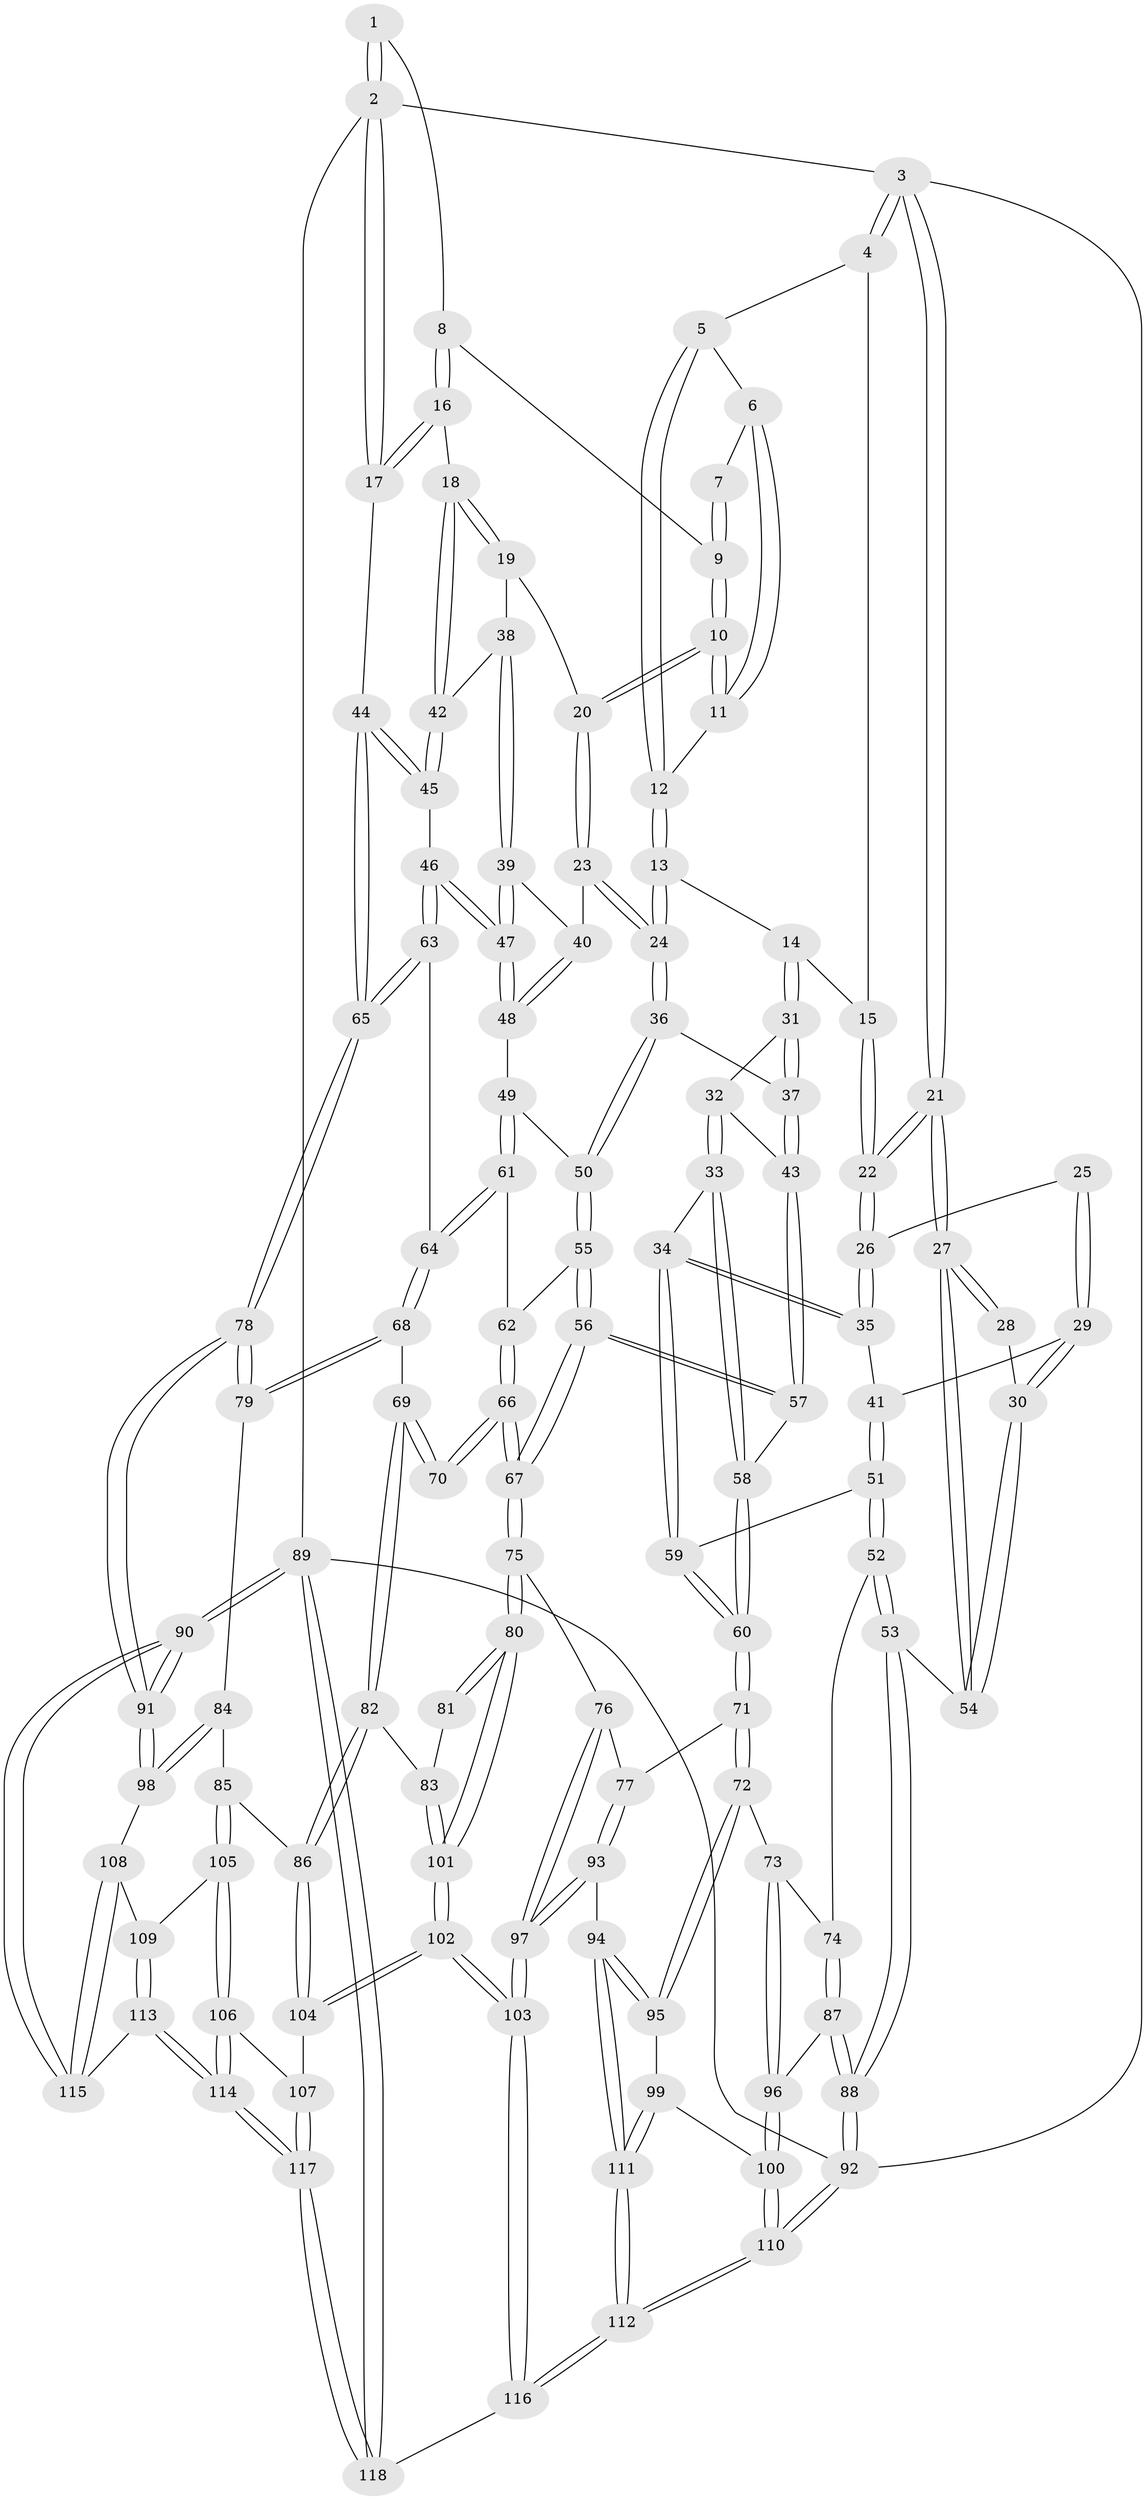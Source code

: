 // coarse degree distribution, {4: 0.4714285714285714, 7: 0.014285714285714285, 6: 0.07142857142857142, 3: 0.14285714285714285, 5: 0.3}
// Generated by graph-tools (version 1.1) at 2025/24/03/03/25 07:24:39]
// undirected, 118 vertices, 292 edges
graph export_dot {
graph [start="1"]
  node [color=gray90,style=filled];
  1 [pos="+0.8740816421830362+0"];
  2 [pos="+1+0"];
  3 [pos="+0+0"];
  4 [pos="+0.527767523993028+0"];
  5 [pos="+0.5489956011728298+0"];
  6 [pos="+0.5557550204773732+0"];
  7 [pos="+0.6235641421346173+0"];
  8 [pos="+0.9319482315476266+0.11606162582649074"];
  9 [pos="+0.834025171601824+0.1412628996414177"];
  10 [pos="+0.7946078744869994+0.2033023995075217"];
  11 [pos="+0.761216901453112+0.19153556593706697"];
  12 [pos="+0.6698305958955526+0.20333942140514671"];
  13 [pos="+0.6591000153038108+0.22468973826511332"];
  14 [pos="+0.5355569953520656+0.22874525369343232"];
  15 [pos="+0.4491828003156735+0.03546806047668299"];
  16 [pos="+1+0.21174949799505716"];
  17 [pos="+1+0.2303735848312949"];
  18 [pos="+1+0.24223249542750003"];
  19 [pos="+0.8033529501899355+0.23772084971347593"];
  20 [pos="+0.801274626913936+0.23633958536255856"];
  21 [pos="+0+0"];
  22 [pos="+0.3180027568106078+0.15461269473629463"];
  23 [pos="+0.7122819396869162+0.33222840572741513"];
  24 [pos="+0.6851297522319036+0.3326311407912283"];
  25 [pos="+0.1423514509987859+0.17623362555377073"];
  26 [pos="+0.29984653347075496+0.18252326045773062"];
  27 [pos="+0+0"];
  28 [pos="+0.13534025880707606+0.17308130813634331"];
  29 [pos="+0.10261947888482786+0.3423188183515587"];
  30 [pos="+0+0.37420036827293995"];
  31 [pos="+0.5345799336531151+0.28814244773868236"];
  32 [pos="+0.5191627770764722+0.3023659584110439"];
  33 [pos="+0.43698433672034415+0.3614526468242131"];
  34 [pos="+0.3143152366835334+0.3134438408964713"];
  35 [pos="+0.3078950934137822+0.3026714465100602"];
  36 [pos="+0.6570383484378617+0.3502122045432334"];
  37 [pos="+0.640516062836469+0.34801499325139024"];
  38 [pos="+0.8496294108357844+0.3086264879534749"];
  39 [pos="+0.801277540009379+0.3703373822023608"];
  40 [pos="+0.7283454476822098+0.3459566266354289"];
  41 [pos="+0.144361090630668+0.3574854710653373"];
  42 [pos="+0.9140564443424312+0.33532514094533683"];
  43 [pos="+0.559862218885932+0.40893112494487943"];
  44 [pos="+1+0.4051271226204613"];
  45 [pos="+0.9058692955044028+0.4000056909177889"];
  46 [pos="+0.872948500001833+0.4564895825053648"];
  47 [pos="+0.8556599773877094+0.441731967789939"];
  48 [pos="+0.7480928301119929+0.42423337569875946"];
  49 [pos="+0.7370345772474131+0.45101850794720105"];
  50 [pos="+0.656295860332902+0.42203890021845164"];
  51 [pos="+0.16330943494561226+0.4842280595402511"];
  52 [pos="+0.15004422446089202+0.5069833074727098"];
  53 [pos="+0+0.45340392666497875"];
  54 [pos="+0+0.3874920954231329"];
  55 [pos="+0.6465561686686627+0.4523769706279399"];
  56 [pos="+0.5321467003870535+0.5122881688261769"];
  57 [pos="+0.5046588112626963+0.4780805519058654"];
  58 [pos="+0.48232658658714433+0.4646967608780187"];
  59 [pos="+0.29133427068427636+0.4279727162131387"];
  60 [pos="+0.3366332751707544+0.5337412753248995"];
  61 [pos="+0.7371556830460869+0.451635068575047"];
  62 [pos="+0.6928366258393792+0.5092144172529623"];
  63 [pos="+0.8775887831698329+0.5143941669495716"];
  64 [pos="+0.8592585661897151+0.5511344737041091"];
  65 [pos="+1+0.44395924666430037"];
  66 [pos="+0.706304558123089+0.5582044513098876"];
  67 [pos="+0.5511303273641714+0.6035024417057447"];
  68 [pos="+0.8584263563635898+0.553988672943292"];
  69 [pos="+0.7785136496938927+0.5878339353931099"];
  70 [pos="+0.775190007460251+0.5868351974718051"];
  71 [pos="+0.3262294567248219+0.5738164703694852"];
  72 [pos="+0.24318691040337928+0.6354656368877264"];
  73 [pos="+0.22836410855254496+0.6288822958908454"];
  74 [pos="+0.18305112841905583+0.5938924470079413"];
  75 [pos="+0.5421439320201478+0.6315596326861721"];
  76 [pos="+0.47390137801271276+0.6493698250034088"];
  77 [pos="+0.4658123967959074+0.6498361320957363"];
  78 [pos="+1+0.7202887524192352"];
  79 [pos="+0.8774382262116357+0.5793909233308985"];
  80 [pos="+0.5617331989134675+0.6632006913671267"];
  81 [pos="+0.694379729751525+0.6352809185731839"];
  82 [pos="+0.7540022981196137+0.6794736770093888"];
  83 [pos="+0.6366670187834168+0.7041841620380217"];
  84 [pos="+0.8938635858748378+0.6868564334662693"];
  85 [pos="+0.8238430039300217+0.7635250812151223"];
  86 [pos="+0.7767271442053719+0.7437210197798756"];
  87 [pos="+0+0.6705910802838776"];
  88 [pos="+0+0.64816401542675"];
  89 [pos="+1+1"];
  90 [pos="+1+1"];
  91 [pos="+1+0.8264489779141776"];
  92 [pos="+0+1"];
  93 [pos="+0.3331955110714527+0.7829250578079774"];
  94 [pos="+0.2948783937210386+0.7667517281494077"];
  95 [pos="+0.24377607749075525+0.6380864061749875"];
  96 [pos="+0.06512313958861345+0.7443234736411009"];
  97 [pos="+0.4455423321625187+0.9191461259131841"];
  98 [pos="+1+0.7852665872878698"];
  99 [pos="+0.12086283882737965+0.7849920598694149"];
  100 [pos="+0.08952073628231581+0.7740500986628964"];
  101 [pos="+0.59173146310039+0.7174825208843018"];
  102 [pos="+0.6044796297061595+0.8495290367232187"];
  103 [pos="+0.4741374648940021+0.9637349362873262"];
  104 [pos="+0.6373022313237139+0.8521348532133829"];
  105 [pos="+0.846194351874944+0.810162005485279"];
  106 [pos="+0.7464232489737371+0.882117254829929"];
  107 [pos="+0.66462511689764+0.8663932761119296"];
  108 [pos="+0.9630752827523211+0.8036492437908441"];
  109 [pos="+0.855177768429682+0.8161169646933595"];
  110 [pos="+0+1"];
  111 [pos="+0.19554823676995117+0.8402632148449952"];
  112 [pos="+0.09691689711732163+1"];
  113 [pos="+0.8713725434196767+0.9236098733179432"];
  114 [pos="+0.8278593277685335+0.9619322948320453"];
  115 [pos="+0.8872406725438975+0.9239616614584243"];
  116 [pos="+0.4201121521036324+1"];
  117 [pos="+0.7954587164041558+1"];
  118 [pos="+0.7944495195000166+1"];
  1 -- 2;
  1 -- 2;
  1 -- 8;
  2 -- 3;
  2 -- 17;
  2 -- 17;
  2 -- 89;
  3 -- 4;
  3 -- 4;
  3 -- 21;
  3 -- 21;
  3 -- 92;
  4 -- 5;
  4 -- 15;
  5 -- 6;
  5 -- 12;
  5 -- 12;
  6 -- 7;
  6 -- 11;
  6 -- 11;
  7 -- 9;
  7 -- 9;
  8 -- 9;
  8 -- 16;
  8 -- 16;
  9 -- 10;
  9 -- 10;
  10 -- 11;
  10 -- 11;
  10 -- 20;
  10 -- 20;
  11 -- 12;
  12 -- 13;
  12 -- 13;
  13 -- 14;
  13 -- 24;
  13 -- 24;
  14 -- 15;
  14 -- 31;
  14 -- 31;
  15 -- 22;
  15 -- 22;
  16 -- 17;
  16 -- 17;
  16 -- 18;
  17 -- 44;
  18 -- 19;
  18 -- 19;
  18 -- 42;
  18 -- 42;
  19 -- 20;
  19 -- 38;
  20 -- 23;
  20 -- 23;
  21 -- 22;
  21 -- 22;
  21 -- 27;
  21 -- 27;
  22 -- 26;
  22 -- 26;
  23 -- 24;
  23 -- 24;
  23 -- 40;
  24 -- 36;
  24 -- 36;
  25 -- 26;
  25 -- 29;
  25 -- 29;
  26 -- 35;
  26 -- 35;
  27 -- 28;
  27 -- 28;
  27 -- 54;
  27 -- 54;
  28 -- 30;
  29 -- 30;
  29 -- 30;
  29 -- 41;
  30 -- 54;
  30 -- 54;
  31 -- 32;
  31 -- 37;
  31 -- 37;
  32 -- 33;
  32 -- 33;
  32 -- 43;
  33 -- 34;
  33 -- 58;
  33 -- 58;
  34 -- 35;
  34 -- 35;
  34 -- 59;
  34 -- 59;
  35 -- 41;
  36 -- 37;
  36 -- 50;
  36 -- 50;
  37 -- 43;
  37 -- 43;
  38 -- 39;
  38 -- 39;
  38 -- 42;
  39 -- 40;
  39 -- 47;
  39 -- 47;
  40 -- 48;
  40 -- 48;
  41 -- 51;
  41 -- 51;
  42 -- 45;
  42 -- 45;
  43 -- 57;
  43 -- 57;
  44 -- 45;
  44 -- 45;
  44 -- 65;
  44 -- 65;
  45 -- 46;
  46 -- 47;
  46 -- 47;
  46 -- 63;
  46 -- 63;
  47 -- 48;
  47 -- 48;
  48 -- 49;
  49 -- 50;
  49 -- 61;
  49 -- 61;
  50 -- 55;
  50 -- 55;
  51 -- 52;
  51 -- 52;
  51 -- 59;
  52 -- 53;
  52 -- 53;
  52 -- 74;
  53 -- 54;
  53 -- 88;
  53 -- 88;
  55 -- 56;
  55 -- 56;
  55 -- 62;
  56 -- 57;
  56 -- 57;
  56 -- 67;
  56 -- 67;
  57 -- 58;
  58 -- 60;
  58 -- 60;
  59 -- 60;
  59 -- 60;
  60 -- 71;
  60 -- 71;
  61 -- 62;
  61 -- 64;
  61 -- 64;
  62 -- 66;
  62 -- 66;
  63 -- 64;
  63 -- 65;
  63 -- 65;
  64 -- 68;
  64 -- 68;
  65 -- 78;
  65 -- 78;
  66 -- 67;
  66 -- 67;
  66 -- 70;
  66 -- 70;
  67 -- 75;
  67 -- 75;
  68 -- 69;
  68 -- 79;
  68 -- 79;
  69 -- 70;
  69 -- 70;
  69 -- 82;
  69 -- 82;
  71 -- 72;
  71 -- 72;
  71 -- 77;
  72 -- 73;
  72 -- 95;
  72 -- 95;
  73 -- 74;
  73 -- 96;
  73 -- 96;
  74 -- 87;
  74 -- 87;
  75 -- 76;
  75 -- 80;
  75 -- 80;
  76 -- 77;
  76 -- 97;
  76 -- 97;
  77 -- 93;
  77 -- 93;
  78 -- 79;
  78 -- 79;
  78 -- 91;
  78 -- 91;
  79 -- 84;
  80 -- 81;
  80 -- 81;
  80 -- 101;
  80 -- 101;
  81 -- 83;
  82 -- 83;
  82 -- 86;
  82 -- 86;
  83 -- 101;
  83 -- 101;
  84 -- 85;
  84 -- 98;
  84 -- 98;
  85 -- 86;
  85 -- 105;
  85 -- 105;
  86 -- 104;
  86 -- 104;
  87 -- 88;
  87 -- 88;
  87 -- 96;
  88 -- 92;
  88 -- 92;
  89 -- 90;
  89 -- 90;
  89 -- 118;
  89 -- 118;
  89 -- 92;
  90 -- 91;
  90 -- 91;
  90 -- 115;
  90 -- 115;
  91 -- 98;
  91 -- 98;
  92 -- 110;
  92 -- 110;
  93 -- 94;
  93 -- 97;
  93 -- 97;
  94 -- 95;
  94 -- 95;
  94 -- 111;
  94 -- 111;
  95 -- 99;
  96 -- 100;
  96 -- 100;
  97 -- 103;
  97 -- 103;
  98 -- 108;
  99 -- 100;
  99 -- 111;
  99 -- 111;
  100 -- 110;
  100 -- 110;
  101 -- 102;
  101 -- 102;
  102 -- 103;
  102 -- 103;
  102 -- 104;
  102 -- 104;
  103 -- 116;
  103 -- 116;
  104 -- 107;
  105 -- 106;
  105 -- 106;
  105 -- 109;
  106 -- 107;
  106 -- 114;
  106 -- 114;
  107 -- 117;
  107 -- 117;
  108 -- 109;
  108 -- 115;
  108 -- 115;
  109 -- 113;
  109 -- 113;
  110 -- 112;
  110 -- 112;
  111 -- 112;
  111 -- 112;
  112 -- 116;
  112 -- 116;
  113 -- 114;
  113 -- 114;
  113 -- 115;
  114 -- 117;
  114 -- 117;
  116 -- 118;
  117 -- 118;
  117 -- 118;
}
